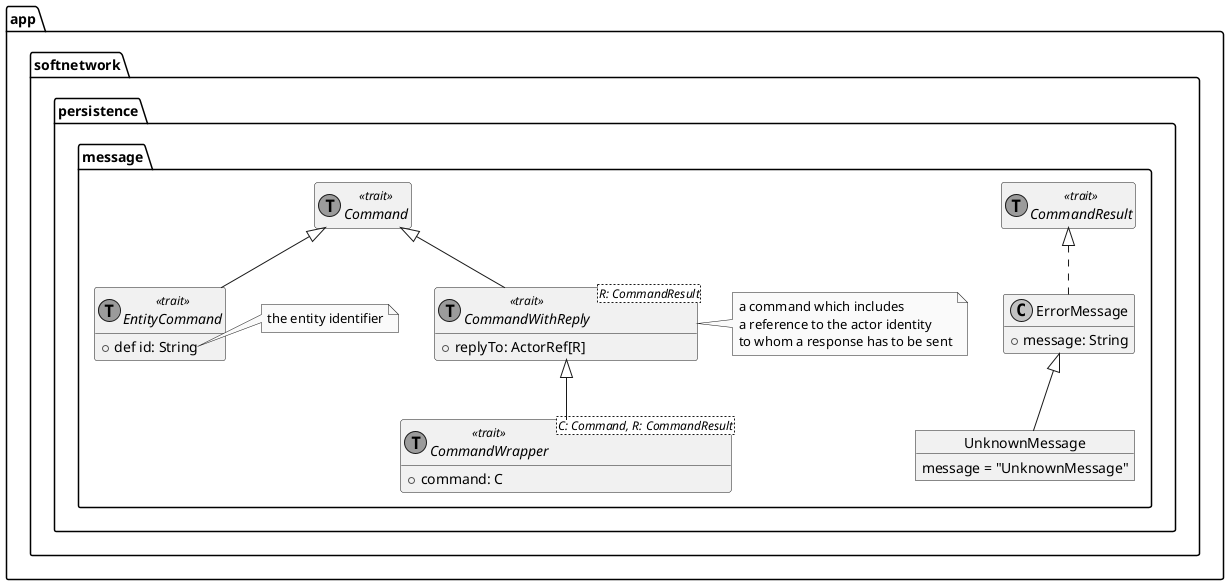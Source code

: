 @startuml Command
skinparam monochrome true
hide empty members

package app.softnetwork.persistence.message {
    abstract CommandResult << (T,orchid) trait >>
    abstract Command << (T,orchid) trait >>
    abstract EntityCommand << (T,orchid) trait >> extends Command{
        +def id: String
    }
    note right of EntityCommand::id
        the entity identifier
    end note
    abstract CommandWithReply <R: CommandResult> <<(T,orchid) trait >>{
      +replyTo: ActorRef[R]
    }
    note right of CommandWithReply: a command which includes \na reference to the actor identity \nto whom a response has to be sent
    Command <|-- CommandWithReply

    abstract CommandWrapper <C: Command, R: CommandResult> <<(T,orchid) trait >> extends CommandWithReply {
     +command: C
    }

    class ErrorMessage implements CommandResult{
      +message: String
    }
    object UnknownMessage {
      message = "UnknownMessage"
    }
    ErrorMessage <|-- UnknownMessage
}
@enduml